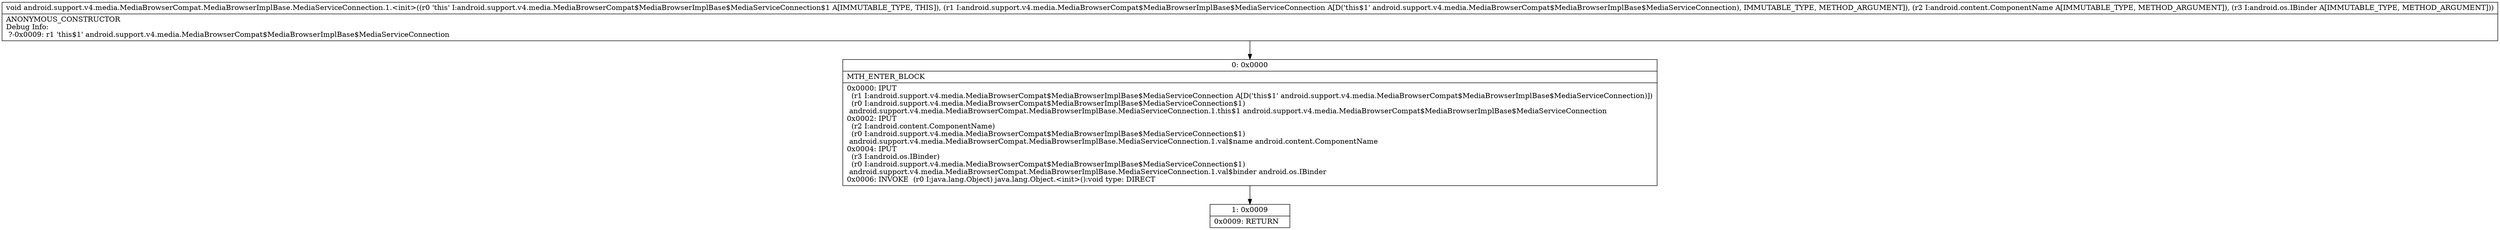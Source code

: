 digraph "CFG forandroid.support.v4.media.MediaBrowserCompat.MediaBrowserImplBase.MediaServiceConnection.1.\<init\>(Landroid\/support\/v4\/media\/MediaBrowserCompat$MediaBrowserImplBase$MediaServiceConnection;Landroid\/content\/ComponentName;Landroid\/os\/IBinder;)V" {
Node_0 [shape=record,label="{0\:\ 0x0000|MTH_ENTER_BLOCK\l|0x0000: IPUT  \l  (r1 I:android.support.v4.media.MediaBrowserCompat$MediaBrowserImplBase$MediaServiceConnection A[D('this$1' android.support.v4.media.MediaBrowserCompat$MediaBrowserImplBase$MediaServiceConnection)])\l  (r0 I:android.support.v4.media.MediaBrowserCompat$MediaBrowserImplBase$MediaServiceConnection$1)\l android.support.v4.media.MediaBrowserCompat.MediaBrowserImplBase.MediaServiceConnection.1.this$1 android.support.v4.media.MediaBrowserCompat$MediaBrowserImplBase$MediaServiceConnection \l0x0002: IPUT  \l  (r2 I:android.content.ComponentName)\l  (r0 I:android.support.v4.media.MediaBrowserCompat$MediaBrowserImplBase$MediaServiceConnection$1)\l android.support.v4.media.MediaBrowserCompat.MediaBrowserImplBase.MediaServiceConnection.1.val$name android.content.ComponentName \l0x0004: IPUT  \l  (r3 I:android.os.IBinder)\l  (r0 I:android.support.v4.media.MediaBrowserCompat$MediaBrowserImplBase$MediaServiceConnection$1)\l android.support.v4.media.MediaBrowserCompat.MediaBrowserImplBase.MediaServiceConnection.1.val$binder android.os.IBinder \l0x0006: INVOKE  (r0 I:java.lang.Object) java.lang.Object.\<init\>():void type: DIRECT \l}"];
Node_1 [shape=record,label="{1\:\ 0x0009|0x0009: RETURN   \l}"];
MethodNode[shape=record,label="{void android.support.v4.media.MediaBrowserCompat.MediaBrowserImplBase.MediaServiceConnection.1.\<init\>((r0 'this' I:android.support.v4.media.MediaBrowserCompat$MediaBrowserImplBase$MediaServiceConnection$1 A[IMMUTABLE_TYPE, THIS]), (r1 I:android.support.v4.media.MediaBrowserCompat$MediaBrowserImplBase$MediaServiceConnection A[D('this$1' android.support.v4.media.MediaBrowserCompat$MediaBrowserImplBase$MediaServiceConnection), IMMUTABLE_TYPE, METHOD_ARGUMENT]), (r2 I:android.content.ComponentName A[IMMUTABLE_TYPE, METHOD_ARGUMENT]), (r3 I:android.os.IBinder A[IMMUTABLE_TYPE, METHOD_ARGUMENT]))  | ANONYMOUS_CONSTRUCTOR\lDebug Info:\l  ?\-0x0009: r1 'this$1' android.support.v4.media.MediaBrowserCompat$MediaBrowserImplBase$MediaServiceConnection\l}"];
MethodNode -> Node_0;
Node_0 -> Node_1;
}


